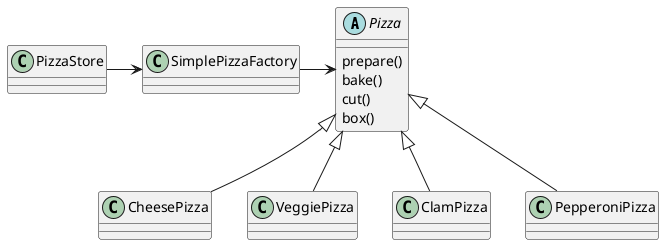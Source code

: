 @startuml

abstract class Pizza {
    prepare()
    bake()
    cut()
    box()
}

class CheesePizza {

}

class VeggiePizza {

}

class ClamPizza {

}

class PepperoniPizza {

}

class SimplePizzaFactory {

}

class PizzaStore {

}

PizzaStore -R-> SimplePizzaFactory
SimplePizzaFactory --R> Pizza

CheesePizza -U-|> Pizza
VeggiePizza -U-|> Pizza
ClamPizza -U-|> Pizza
PepperoniPizza -U-|> Pizza


@enduml